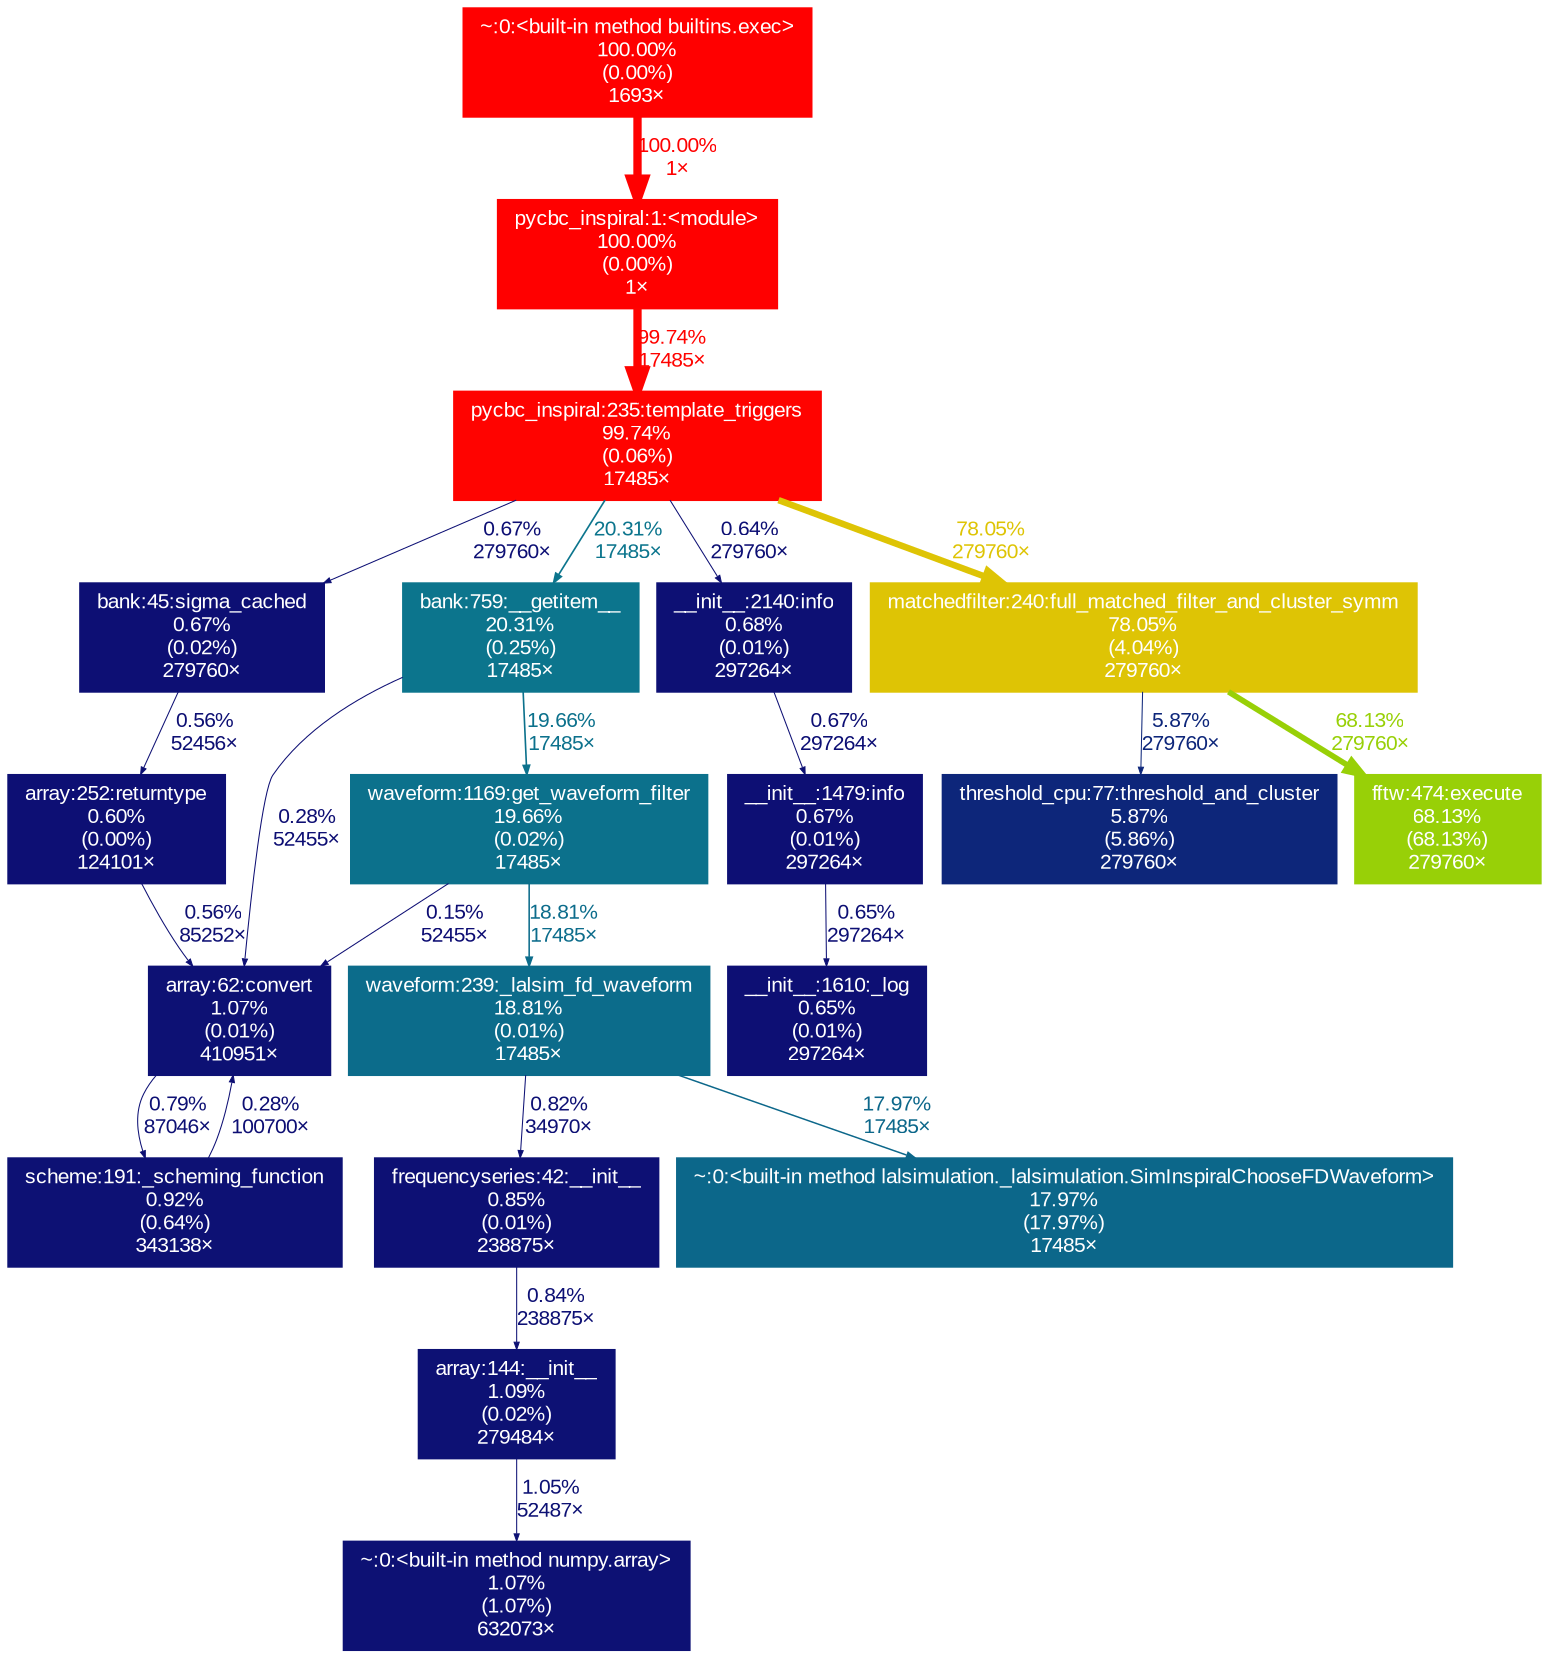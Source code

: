 digraph {
	graph [fontname=Arial, nodesep=0.125, ranksep=0.25];
	node [fontcolor=white, fontname=Arial, height=0, shape=box, style=filled, width=0];
	edge [fontname=Arial];
	584 [color="#ff0000", fontcolor="#ffffff", fontsize="10.00", label="pycbc_inspiral:1:<module>\n100.00%\n(0.00%)\n1×", tooltip="/Users/neereshkumarperla/miniconda3/envs/pycbc/bin/pycbc_inspiral"];
	584 -> 2437 [arrowsize="1.00", color="#ff0300", fontcolor="#ff0300", fontsize="10.00", label="99.74%\n17485×", labeldistance="3.99", penwidth="3.99"];
	1805 [color="#0d1174", fontcolor="#ffffff", fontsize="10.00", label="scheme:191:_scheming_function\n0.92%\n(0.64%)\n343138×", tooltip="/Users/neereshkumarperla/miniconda3/envs/pycbc/lib/python3.11/site-packages/pycbc/scheme.py"];
	1805 -> 4579 [arrowsize="0.35", color="#0d0e73", fontcolor="#0d0e73", fontsize="10.00", label="0.28%\n100700×", labeldistance="0.50", penwidth="0.50"];
	1881 [color="#ff0000", fontcolor="#ffffff", fontsize="10.00", label="~:0:<built-in method builtins.exec>\n100.00%\n(0.00%)\n1693×", tooltip="~"];
	1881 -> 584 [arrowsize="1.00", color="#ff0000", fontcolor="#ff0000", fontsize="10.00", label="100.00%\n1×", labeldistance="4.00", penwidth="4.00"];
	2024 [color="#0d1174", fontcolor="#ffffff", fontsize="10.00", label="array:144:__init__\n1.09%\n(0.02%)\n279484×", tooltip="/Users/neereshkumarperla/miniconda3/envs/pycbc/lib/python3.11/site-packages/pycbc/types/array.py"];
	2024 -> 2731 [arrowsize="0.35", color="#0d1174", fontcolor="#0d1174", fontsize="10.00", label="1.05%\n52487×", labeldistance="0.50", penwidth="0.50"];
	2039 [color="#0d0f74", fontcolor="#ffffff", fontsize="10.00", label="bank:45:sigma_cached\n0.67%\n(0.02%)\n279760×", tooltip="/Users/neereshkumarperla/miniconda3/envs/pycbc/lib/python3.11/site-packages/pycbc/waveform/bank.py"];
	2039 -> 4580 [arrowsize="0.35", color="#0d0f73", fontcolor="#0d0f73", fontsize="10.00", label="0.56%\n52456×", labeldistance="0.50", penwidth="0.50"];
	2040 [color="#0c758d", fontcolor="#ffffff", fontsize="10.00", label="bank:759:__getitem__\n20.31%\n(0.25%)\n17485×", tooltip="/Users/neereshkumarperla/miniconda3/envs/pycbc/lib/python3.11/site-packages/pycbc/waveform/bank.py"];
	2040 -> 2423 [arrowsize="0.44", color="#0c718c", fontcolor="#0c718c", fontsize="10.00", label="19.66%\n17485×", labeldistance="0.79", penwidth="0.79"];
	2040 -> 4579 [arrowsize="0.35", color="#0d0e73", fontcolor="#0d0e73", fontsize="10.00", label="0.28%\n52455×", labeldistance="0.50", penwidth="0.50"];
	2320 [color="#0d1074", fontcolor="#ffffff", fontsize="10.00", label="frequencyseries:42:__init__\n0.85%\n(0.01%)\n238875×", tooltip="/Users/neereshkumarperla/miniconda3/envs/pycbc/lib/python3.11/site-packages/pycbc/types/frequencyseries.py"];
	2320 -> 2024 [arrowsize="0.35", color="#0d1074", fontcolor="#0d1074", fontsize="10.00", label="0.84%\n238875×", labeldistance="0.50", penwidth="0.50"];
	2367 [color="#0d1074", fontcolor="#ffffff", fontsize="10.00", label="__init__:2140:info\n0.68%\n(0.01%)\n297264×", tooltip="/Users/neereshkumarperla/miniconda3/envs/pycbc/lib/python3.11/logging/__init__.py"];
	2367 -> 3850 [arrowsize="0.35", color="#0d0f74", fontcolor="#0d0f74", fontsize="10.00", label="0.67%\n297264×", labeldistance="0.50", penwidth="0.50"];
	2384 [color="#dec405", fontcolor="#ffffff", fontsize="10.00", label="matchedfilter:240:full_matched_filter_and_cluster_symm\n78.05%\n(4.04%)\n279760×", tooltip="/Users/neereshkumarperla/miniconda3/envs/pycbc/lib/python3.11/site-packages/pycbc/filter/matchedfilter.py"];
	2384 -> 4182 [arrowsize="0.35", color="#0d267a", fontcolor="#0d267a", fontsize="10.00", label="5.87%\n279760×", labeldistance="0.50", penwidth="0.50"];
	2384 -> 5018 [arrowsize="0.83", color="#98d007", fontcolor="#98d007", fontsize="10.00", label="68.13%\n279760×", labeldistance="2.73", penwidth="2.73"];
	2423 [color="#0c718c", fontcolor="#ffffff", fontsize="10.00", label="waveform:1169:get_waveform_filter\n19.66%\n(0.02%)\n17485×", tooltip="/Users/neereshkumarperla/miniconda3/envs/pycbc/lib/python3.11/site-packages/pycbc/waveform/waveform.py"];
	2423 -> 4579 [arrowsize="0.35", color="#0d0d73", fontcolor="#0d0d73", fontsize="10.00", label="0.15%\n52455×", labeldistance="0.50", penwidth="0.50"];
	2423 -> 6629 [arrowsize="0.43", color="#0c6c8b", fontcolor="#0c6c8b", fontsize="10.00", label="18.81%\n17485×", labeldistance="0.75", penwidth="0.75"];
	2437 [color="#ff0300", fontcolor="#ffffff", fontsize="10.00", label="pycbc_inspiral:235:template_triggers\n99.74%\n(0.06%)\n17485×", tooltip="/Users/neereshkumarperla/miniconda3/envs/pycbc/bin/pycbc_inspiral"];
	2437 -> 2039 [arrowsize="0.35", color="#0d0f74", fontcolor="#0d0f74", fontsize="10.00", label="0.67%\n279760×", labeldistance="0.50", penwidth="0.50"];
	2437 -> 2040 [arrowsize="0.45", color="#0c758d", fontcolor="#0c758d", fontsize="10.00", label="20.31%\n17485×", labeldistance="0.81", penwidth="0.81"];
	2437 -> 2367 [arrowsize="0.35", color="#0d0f74", fontcolor="#0d0f74", fontsize="10.00", label="0.64%\n279760×", labeldistance="0.50", penwidth="0.50"];
	2437 -> 2384 [arrowsize="0.88", color="#dec405", fontcolor="#dec405", fontsize="10.00", label="78.05%\n279760×", labeldistance="3.12", penwidth="3.12"];
	2731 [color="#0d1174", fontcolor="#ffffff", fontsize="10.00", label="~:0:<built-in method numpy.array>\n1.07%\n(1.07%)\n632073×", tooltip="~"];
	3749 [color="#0d0f74", fontcolor="#ffffff", fontsize="10.00", label="__init__:1610:_log\n0.65%\n(0.01%)\n297264×", tooltip="/Users/neereshkumarperla/miniconda3/envs/pycbc/lib/python3.11/logging/__init__.py"];
	3850 [color="#0d0f74", fontcolor="#ffffff", fontsize="10.00", label="__init__:1479:info\n0.67%\n(0.01%)\n297264×", tooltip="/Users/neereshkumarperla/miniconda3/envs/pycbc/lib/python3.11/logging/__init__.py"];
	3850 -> 3749 [arrowsize="0.35", color="#0d0f74", fontcolor="#0d0f74", fontsize="10.00", label="0.65%\n297264×", labeldistance="0.50", penwidth="0.50"];
	4182 [color="#0d267a", fontcolor="#ffffff", fontsize="10.00", label="threshold_cpu:77:threshold_and_cluster\n5.87%\n(5.86%)\n279760×", tooltip="/Users/neereshkumarperla/miniconda3/envs/pycbc/lib/python3.11/site-packages/pycbc/events/threshold_cpu.py"];
	4579 [color="#0d1174", fontcolor="#ffffff", fontsize="10.00", label="array:62:convert\n1.07%\n(0.01%)\n410951×", tooltip="/Users/neereshkumarperla/miniconda3/envs/pycbc/lib/python3.11/site-packages/pycbc/types/array.py"];
	4579 -> 1805 [arrowsize="0.35", color="#0d1074", fontcolor="#0d1074", fontsize="10.00", label="0.79%\n87046×", labeldistance="0.50", penwidth="0.50"];
	4580 [color="#0d0f74", fontcolor="#ffffff", fontsize="10.00", label="array:252:returntype\n0.60%\n(0.00%)\n124101×", tooltip="/Users/neereshkumarperla/miniconda3/envs/pycbc/lib/python3.11/site-packages/pycbc/types/array.py"];
	4580 -> 4579 [arrowsize="0.35", color="#0d0f73", fontcolor="#0d0f73", fontsize="10.00", label="0.56%\n85252×", labeldistance="0.50", penwidth="0.50"];
	5018 [color="#98d007", fontcolor="#ffffff", fontsize="10.00", label="fftw:474:execute\n68.13%\n(68.13%)\n279760×", tooltip="/Users/neereshkumarperla/miniconda3/envs/pycbc/lib/python3.11/site-packages/pycbc/fft/fftw.py"];
	6629 [color="#0c6c8b", fontcolor="#ffffff", fontsize="10.00", label="waveform:239:_lalsim_fd_waveform\n18.81%\n(0.01%)\n17485×", tooltip="/Users/neereshkumarperla/miniconda3/envs/pycbc/lib/python3.11/site-packages/pycbc/waveform/waveform.py"];
	6629 -> 2320 [arrowsize="0.35", color="#0d1074", fontcolor="#0d1074", fontsize="10.00", label="0.82%\n34970×", labeldistance="0.50", penwidth="0.50"];
	6629 -> 7876 [arrowsize="0.42", color="#0c678a", fontcolor="#0c678a", fontsize="10.00", label="17.97%\n17485×", labeldistance="0.72", penwidth="0.72"];
	7876 [color="#0c678a", fontcolor="#ffffff", fontsize="10.00", label="~:0:<built-in method lalsimulation._lalsimulation.SimInspiralChooseFDWaveform>\n17.97%\n(17.97%)\n17485×", tooltip="~"];
}
